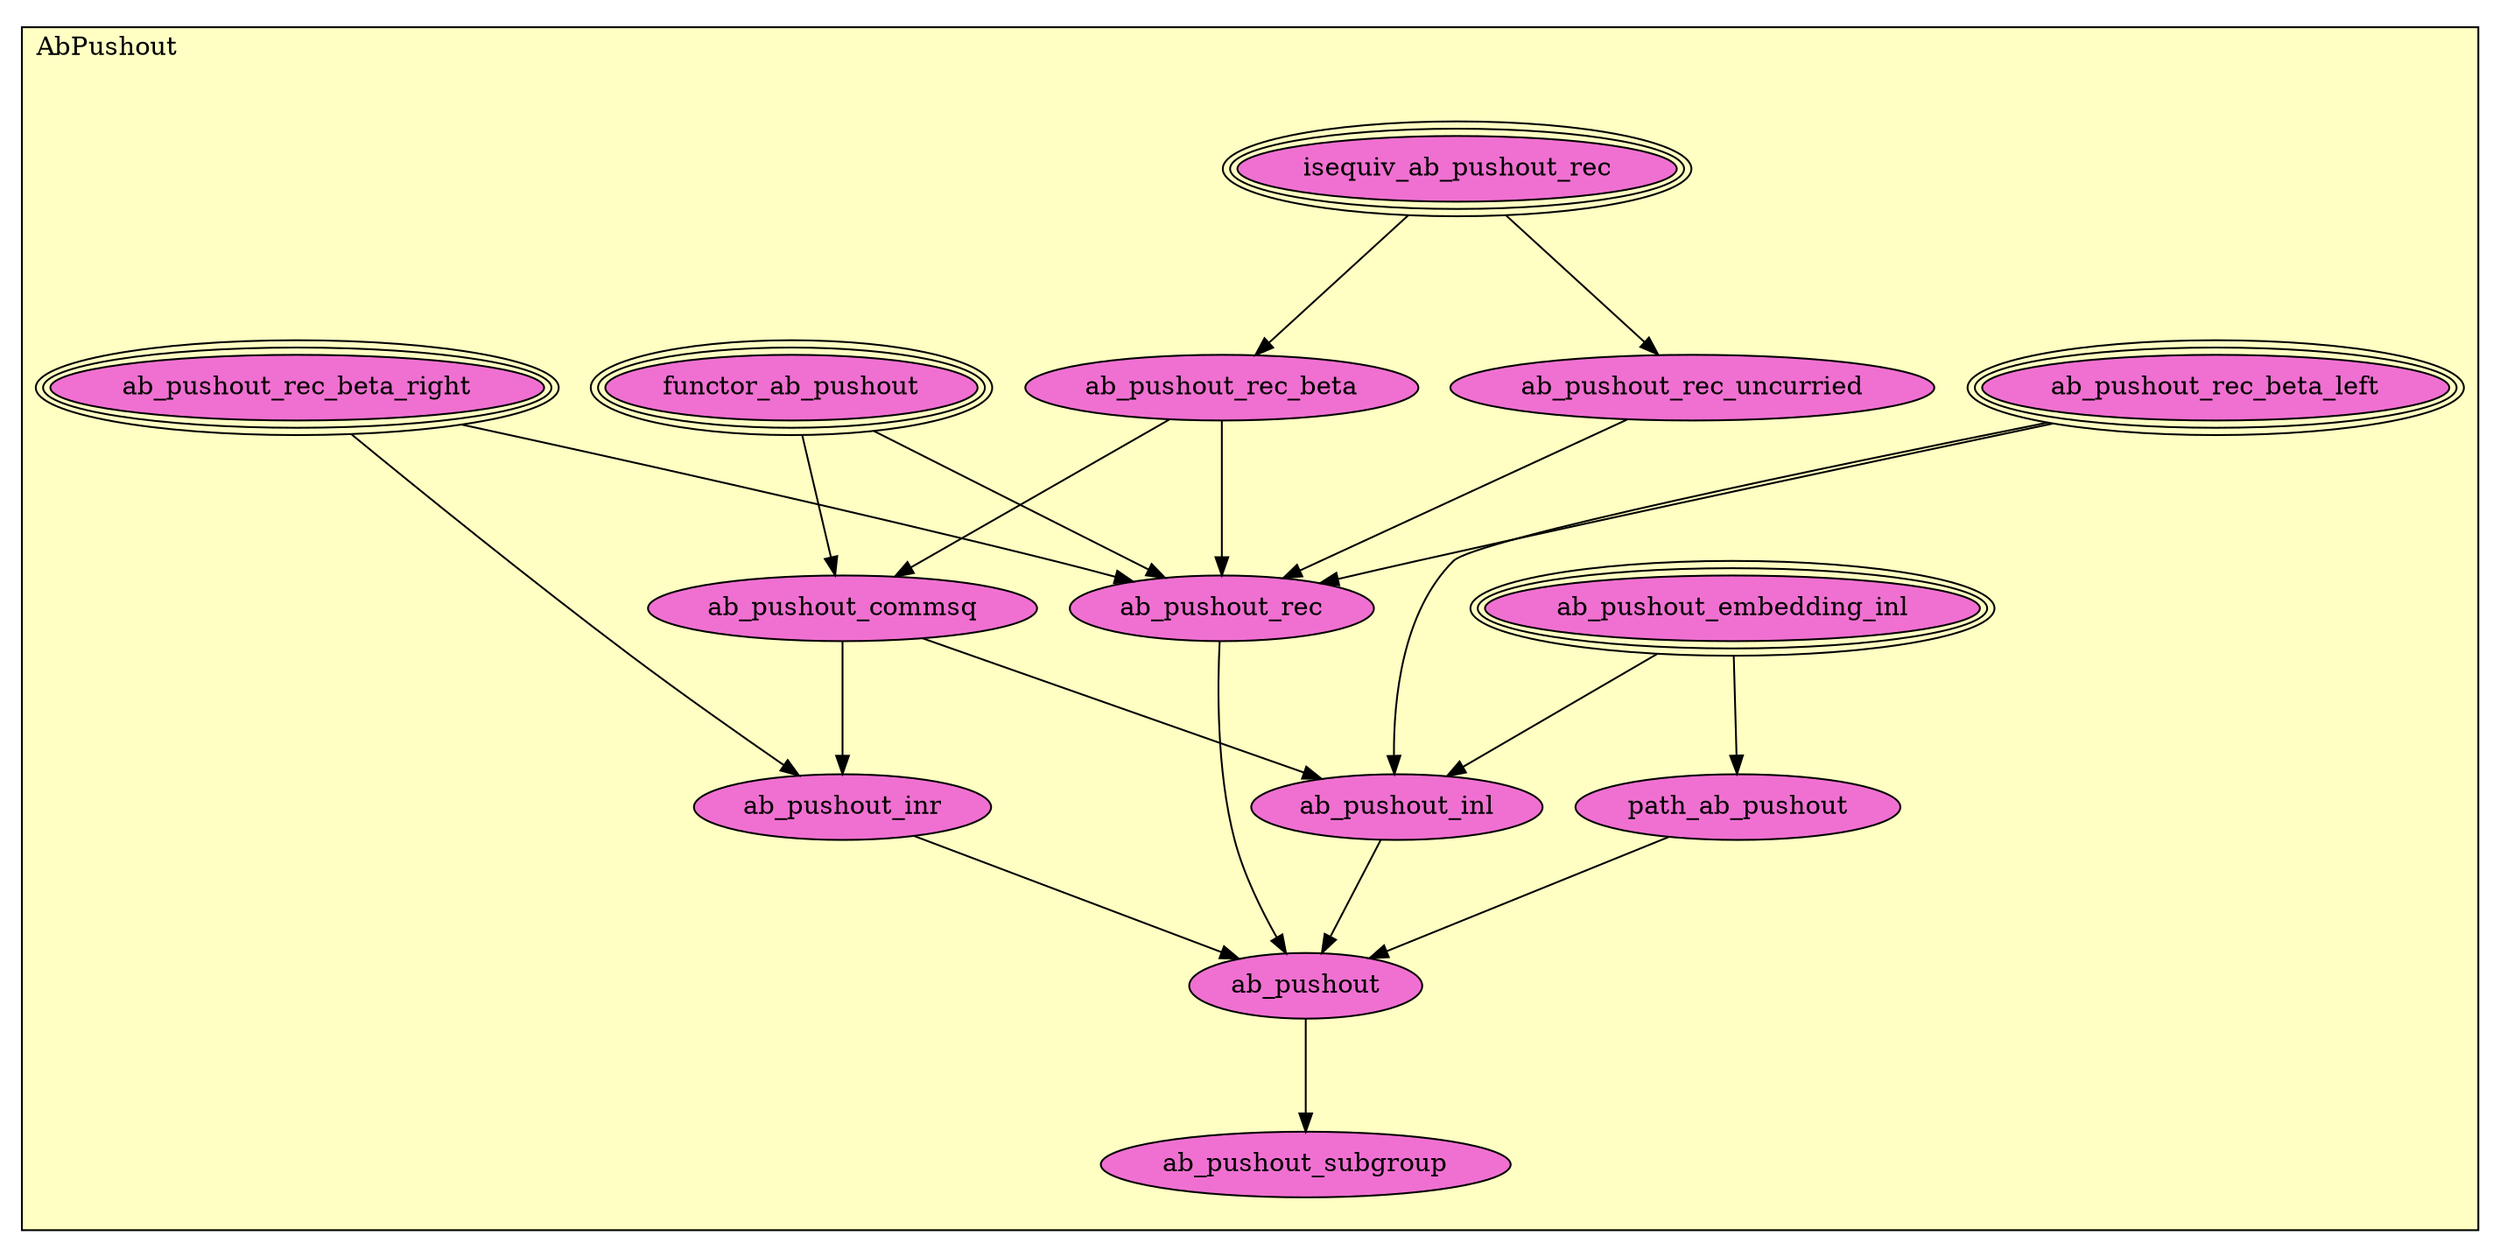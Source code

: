 digraph HoTT_Algebra_AbGroups_AbPushout {
  graph [ratio=0.5]
  node [style=filled]
AbPushout_functor_ab_pushout [label="functor_ab_pushout", URL=<AbPushout.html#functor_ab_pushout>, peripheries=3, fillcolor="#F070D1"] ;
AbPushout_ab_pushout_embedding_inl [label="ab_pushout_embedding_inl", URL=<AbPushout.html#ab_pushout_embedding_inl>, peripheries=3, fillcolor="#F070D1"] ;
AbPushout_path_ab_pushout [label="path_ab_pushout", URL=<AbPushout.html#path_ab_pushout>, fillcolor="#F070D1"] ;
AbPushout_isequiv_ab_pushout_rec [label="isequiv_ab_pushout_rec", URL=<AbPushout.html#isequiv_ab_pushout_rec>, peripheries=3, fillcolor="#F070D1"] ;
AbPushout_ab_pushout_rec_beta_right [label="ab_pushout_rec_beta_right", URL=<AbPushout.html#ab_pushout_rec_beta_right>, peripheries=3, fillcolor="#F070D1"] ;
AbPushout_ab_pushout_rec_beta_left [label="ab_pushout_rec_beta_left", URL=<AbPushout.html#ab_pushout_rec_beta_left>, peripheries=3, fillcolor="#F070D1"] ;
AbPushout_ab_pushout_rec_beta [label="ab_pushout_rec_beta", URL=<AbPushout.html#ab_pushout_rec_beta>, fillcolor="#F070D1"] ;
AbPushout_ab_pushout_commsq [label="ab_pushout_commsq", URL=<AbPushout.html#ab_pushout_commsq>, fillcolor="#F070D1"] ;
AbPushout_ab_pushout_inr [label="ab_pushout_inr", URL=<AbPushout.html#ab_pushout_inr>, fillcolor="#F070D1"] ;
AbPushout_ab_pushout_inl [label="ab_pushout_inl", URL=<AbPushout.html#ab_pushout_inl>, fillcolor="#F070D1"] ;
AbPushout_ab_pushout_rec_uncurried [label="ab_pushout_rec_uncurried", URL=<AbPushout.html#ab_pushout_rec_uncurried>, fillcolor="#F070D1"] ;
AbPushout_ab_pushout_rec [label="ab_pushout_rec", URL=<AbPushout.html#ab_pushout_rec>, fillcolor="#F070D1"] ;
AbPushout_ab_pushout [label="ab_pushout", URL=<AbPushout.html#ab_pushout>, fillcolor="#F070D1"] ;
AbPushout_ab_pushout_subgroup [label="ab_pushout_subgroup", URL=<AbPushout.html#ab_pushout_subgroup>, fillcolor="#F070D1"] ;
  AbPushout_functor_ab_pushout -> AbPushout_ab_pushout_commsq [] ;
  AbPushout_functor_ab_pushout -> AbPushout_ab_pushout_rec [] ;
  AbPushout_ab_pushout_embedding_inl -> AbPushout_path_ab_pushout [] ;
  AbPushout_ab_pushout_embedding_inl -> AbPushout_ab_pushout_inl [] ;
  AbPushout_path_ab_pushout -> AbPushout_ab_pushout [] ;
  AbPushout_isequiv_ab_pushout_rec -> AbPushout_ab_pushout_rec_beta [] ;
  AbPushout_isequiv_ab_pushout_rec -> AbPushout_ab_pushout_rec_uncurried [] ;
  AbPushout_ab_pushout_rec_beta_right -> AbPushout_ab_pushout_inr [] ;
  AbPushout_ab_pushout_rec_beta_right -> AbPushout_ab_pushout_rec [] ;
  AbPushout_ab_pushout_rec_beta_left -> AbPushout_ab_pushout_inl [] ;
  AbPushout_ab_pushout_rec_beta_left -> AbPushout_ab_pushout_rec [] ;
  AbPushout_ab_pushout_rec_beta -> AbPushout_ab_pushout_commsq [] ;
  AbPushout_ab_pushout_rec_beta -> AbPushout_ab_pushout_rec [] ;
  AbPushout_ab_pushout_commsq -> AbPushout_ab_pushout_inr [] ;
  AbPushout_ab_pushout_commsq -> AbPushout_ab_pushout_inl [] ;
  AbPushout_ab_pushout_inr -> AbPushout_ab_pushout [] ;
  AbPushout_ab_pushout_inl -> AbPushout_ab_pushout [] ;
  AbPushout_ab_pushout_rec_uncurried -> AbPushout_ab_pushout_rec [] ;
  AbPushout_ab_pushout_rec -> AbPushout_ab_pushout [] ;
  AbPushout_ab_pushout -> AbPushout_ab_pushout_subgroup [] ;
subgraph cluster_AbPushout { label="AbPushout"; fillcolor="#FFFFC3"; labeljust=l; style=filled 
AbPushout_ab_pushout_subgroup; AbPushout_ab_pushout; AbPushout_ab_pushout_rec; AbPushout_ab_pushout_rec_uncurried; AbPushout_ab_pushout_inl; AbPushout_ab_pushout_inr; AbPushout_ab_pushout_commsq; AbPushout_ab_pushout_rec_beta; AbPushout_ab_pushout_rec_beta_left; AbPushout_ab_pushout_rec_beta_right; AbPushout_isequiv_ab_pushout_rec; AbPushout_path_ab_pushout; AbPushout_ab_pushout_embedding_inl; AbPushout_functor_ab_pushout; };
} /* END */
